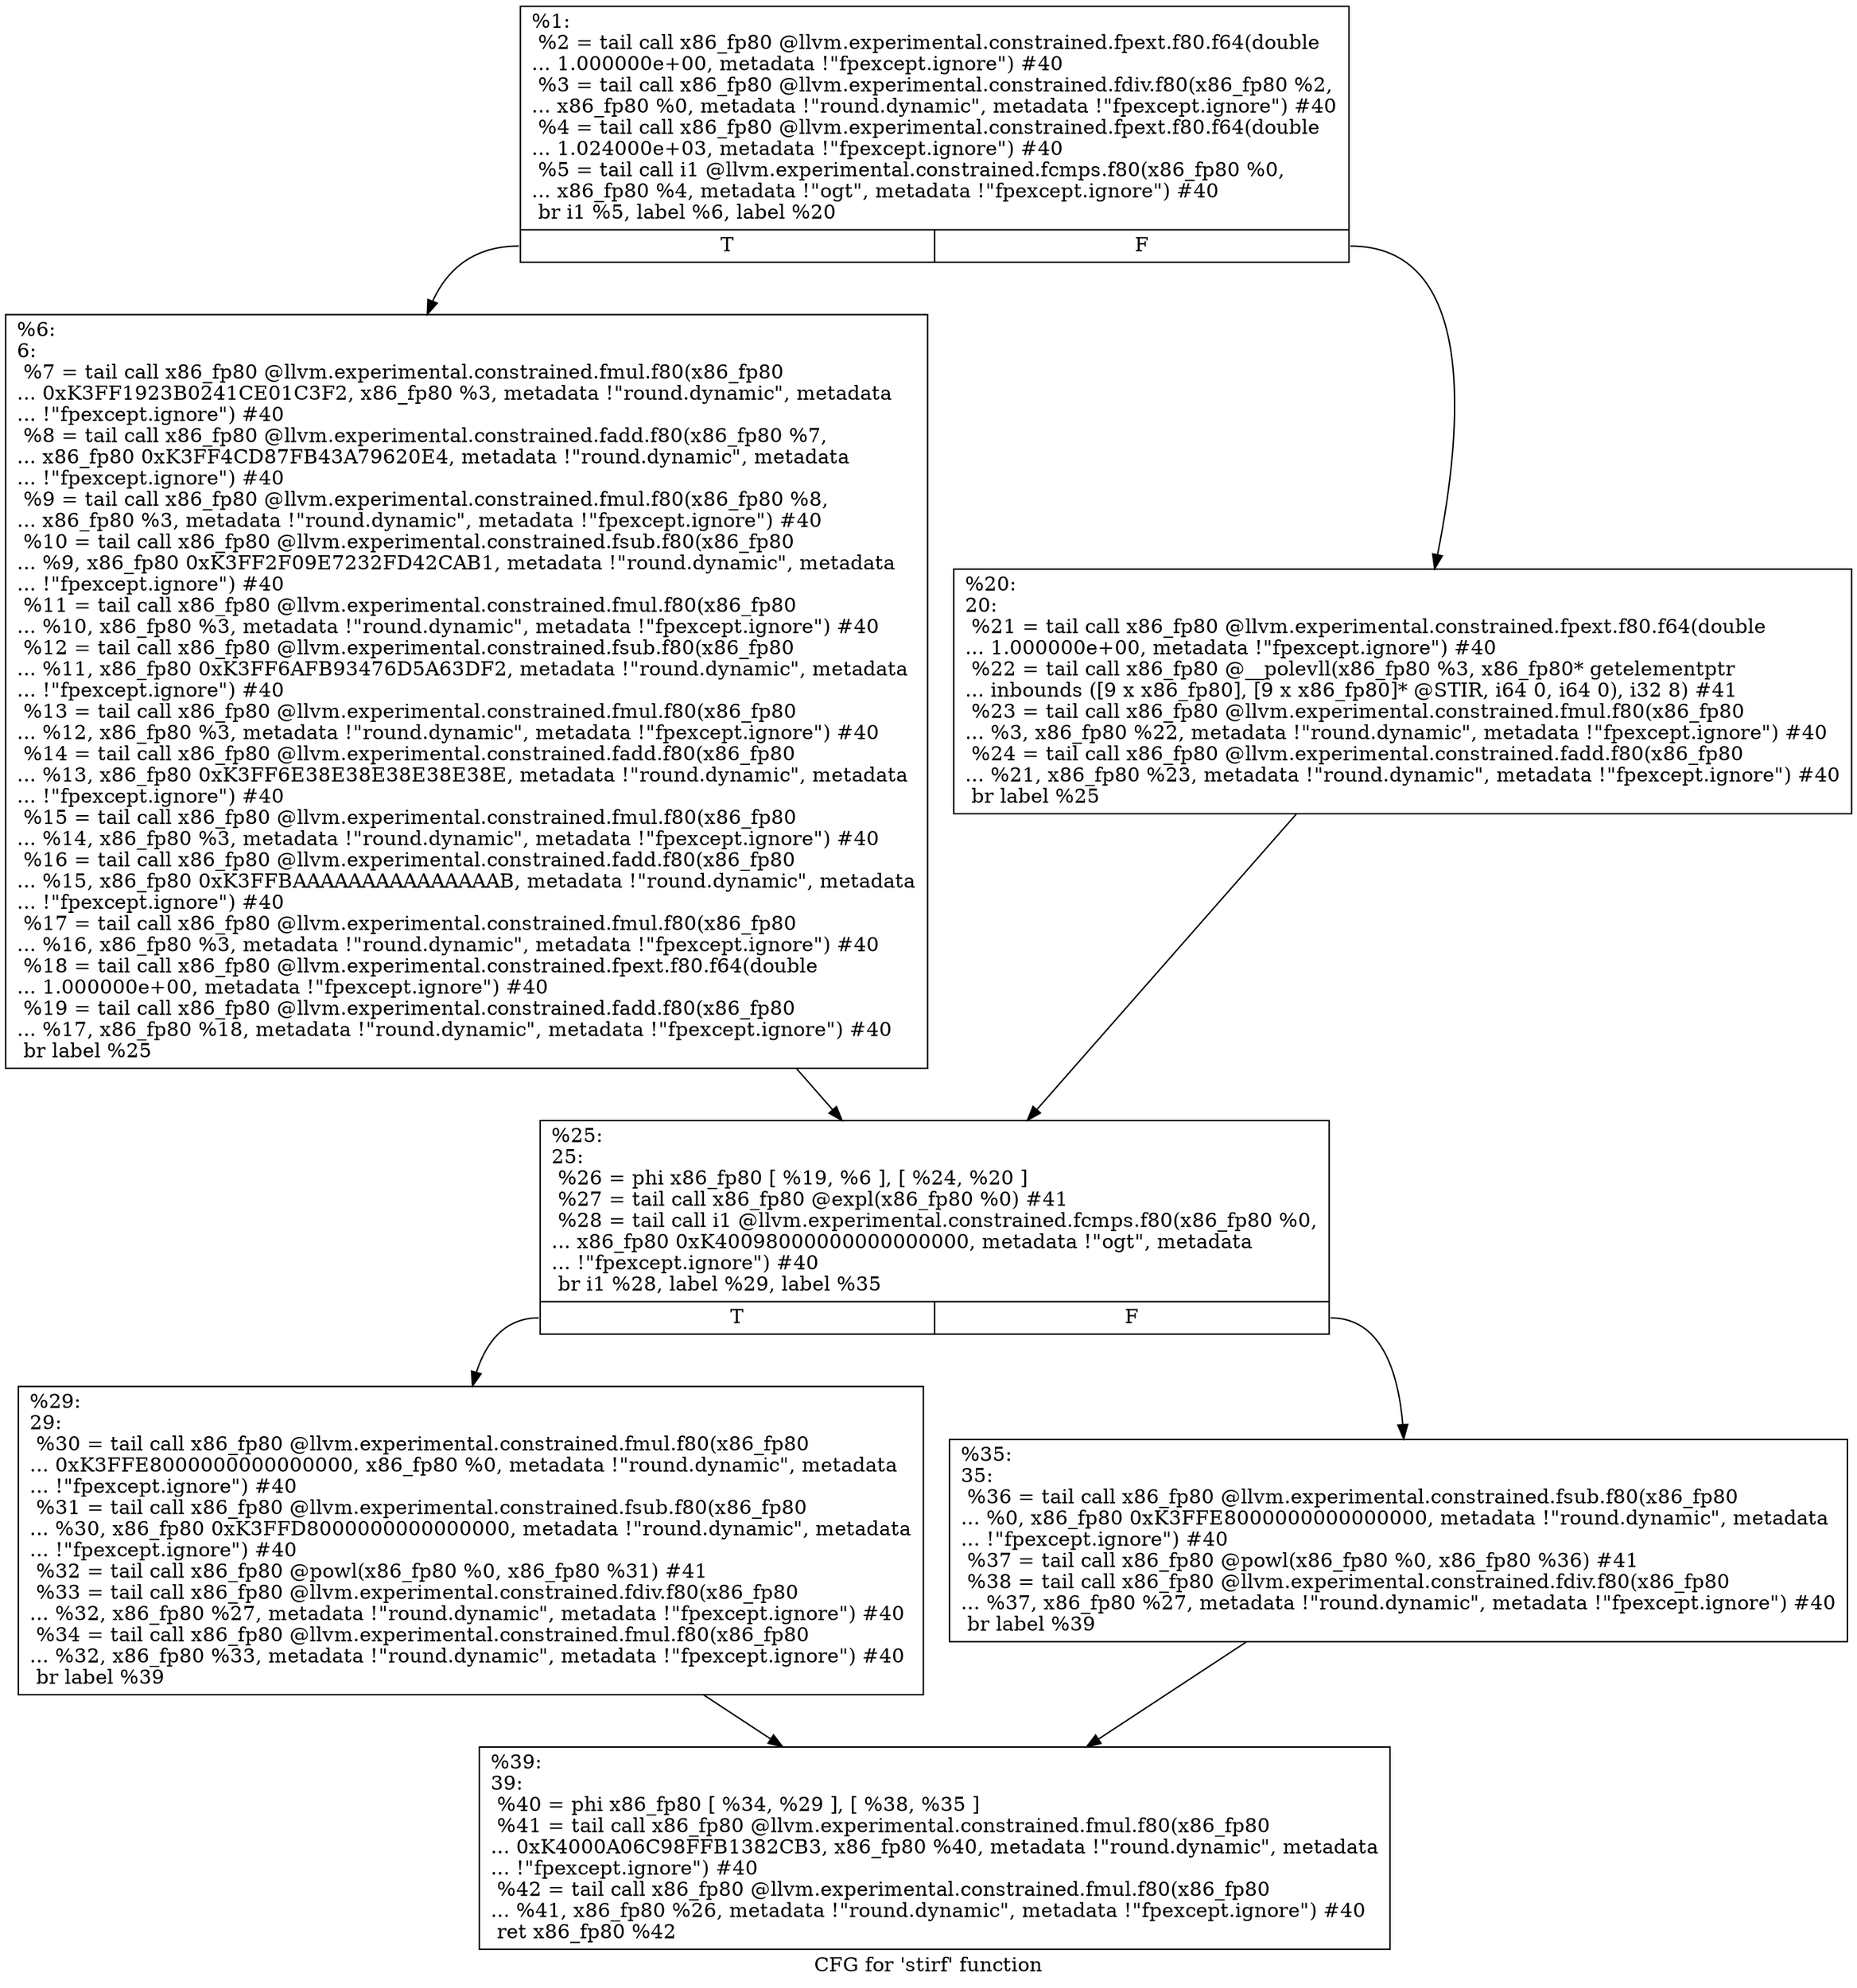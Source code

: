 digraph "CFG for 'stirf' function" {
	label="CFG for 'stirf' function";

	Node0x1afdbf0 [shape=record,label="{%1:\l  %2 = tail call x86_fp80 @llvm.experimental.constrained.fpext.f80.f64(double\l... 1.000000e+00, metadata !\"fpexcept.ignore\") #40\l  %3 = tail call x86_fp80 @llvm.experimental.constrained.fdiv.f80(x86_fp80 %2,\l... x86_fp80 %0, metadata !\"round.dynamic\", metadata !\"fpexcept.ignore\") #40\l  %4 = tail call x86_fp80 @llvm.experimental.constrained.fpext.f80.f64(double\l... 1.024000e+03, metadata !\"fpexcept.ignore\") #40\l  %5 = tail call i1 @llvm.experimental.constrained.fcmps.f80(x86_fp80 %0,\l... x86_fp80 %4, metadata !\"ogt\", metadata !\"fpexcept.ignore\") #40\l  br i1 %5, label %6, label %20\l|{<s0>T|<s1>F}}"];
	Node0x1afdbf0:s0 -> Node0x1afdc80;
	Node0x1afdbf0:s1 -> Node0x1afdcd0;
	Node0x1afdc80 [shape=record,label="{%6:\l6:                                                \l  %7 = tail call x86_fp80 @llvm.experimental.constrained.fmul.f80(x86_fp80\l... 0xK3FF1923B0241CE01C3F2, x86_fp80 %3, metadata !\"round.dynamic\", metadata\l... !\"fpexcept.ignore\") #40\l  %8 = tail call x86_fp80 @llvm.experimental.constrained.fadd.f80(x86_fp80 %7,\l... x86_fp80 0xK3FF4CD87FB43A79620E4, metadata !\"round.dynamic\", metadata\l... !\"fpexcept.ignore\") #40\l  %9 = tail call x86_fp80 @llvm.experimental.constrained.fmul.f80(x86_fp80 %8,\l... x86_fp80 %3, metadata !\"round.dynamic\", metadata !\"fpexcept.ignore\") #40\l  %10 = tail call x86_fp80 @llvm.experimental.constrained.fsub.f80(x86_fp80\l... %9, x86_fp80 0xK3FF2F09E7232FD42CAB1, metadata !\"round.dynamic\", metadata\l... !\"fpexcept.ignore\") #40\l  %11 = tail call x86_fp80 @llvm.experimental.constrained.fmul.f80(x86_fp80\l... %10, x86_fp80 %3, metadata !\"round.dynamic\", metadata !\"fpexcept.ignore\") #40\l  %12 = tail call x86_fp80 @llvm.experimental.constrained.fsub.f80(x86_fp80\l... %11, x86_fp80 0xK3FF6AFB93476D5A63DF2, metadata !\"round.dynamic\", metadata\l... !\"fpexcept.ignore\") #40\l  %13 = tail call x86_fp80 @llvm.experimental.constrained.fmul.f80(x86_fp80\l... %12, x86_fp80 %3, metadata !\"round.dynamic\", metadata !\"fpexcept.ignore\") #40\l  %14 = tail call x86_fp80 @llvm.experimental.constrained.fadd.f80(x86_fp80\l... %13, x86_fp80 0xK3FF6E38E38E38E38E38E, metadata !\"round.dynamic\", metadata\l... !\"fpexcept.ignore\") #40\l  %15 = tail call x86_fp80 @llvm.experimental.constrained.fmul.f80(x86_fp80\l... %14, x86_fp80 %3, metadata !\"round.dynamic\", metadata !\"fpexcept.ignore\") #40\l  %16 = tail call x86_fp80 @llvm.experimental.constrained.fadd.f80(x86_fp80\l... %15, x86_fp80 0xK3FFBAAAAAAAAAAAAAAAB, metadata !\"round.dynamic\", metadata\l... !\"fpexcept.ignore\") #40\l  %17 = tail call x86_fp80 @llvm.experimental.constrained.fmul.f80(x86_fp80\l... %16, x86_fp80 %3, metadata !\"round.dynamic\", metadata !\"fpexcept.ignore\") #40\l  %18 = tail call x86_fp80 @llvm.experimental.constrained.fpext.f80.f64(double\l... 1.000000e+00, metadata !\"fpexcept.ignore\") #40\l  %19 = tail call x86_fp80 @llvm.experimental.constrained.fadd.f80(x86_fp80\l... %17, x86_fp80 %18, metadata !\"round.dynamic\", metadata !\"fpexcept.ignore\") #40\l  br label %25\l}"];
	Node0x1afdc80 -> Node0x1afdd20;
	Node0x1afdcd0 [shape=record,label="{%20:\l20:                                               \l  %21 = tail call x86_fp80 @llvm.experimental.constrained.fpext.f80.f64(double\l... 1.000000e+00, metadata !\"fpexcept.ignore\") #40\l  %22 = tail call x86_fp80 @__polevll(x86_fp80 %3, x86_fp80* getelementptr\l... inbounds ([9 x x86_fp80], [9 x x86_fp80]* @STIR, i64 0, i64 0), i32 8) #41\l  %23 = tail call x86_fp80 @llvm.experimental.constrained.fmul.f80(x86_fp80\l... %3, x86_fp80 %22, metadata !\"round.dynamic\", metadata !\"fpexcept.ignore\") #40\l  %24 = tail call x86_fp80 @llvm.experimental.constrained.fadd.f80(x86_fp80\l... %21, x86_fp80 %23, metadata !\"round.dynamic\", metadata !\"fpexcept.ignore\") #40\l  br label %25\l}"];
	Node0x1afdcd0 -> Node0x1afdd20;
	Node0x1afdd20 [shape=record,label="{%25:\l25:                                               \l  %26 = phi x86_fp80 [ %19, %6 ], [ %24, %20 ]\l  %27 = tail call x86_fp80 @expl(x86_fp80 %0) #41\l  %28 = tail call i1 @llvm.experimental.constrained.fcmps.f80(x86_fp80 %0,\l... x86_fp80 0xK40098000000000000000, metadata !\"ogt\", metadata\l... !\"fpexcept.ignore\") #40\l  br i1 %28, label %29, label %35\l|{<s0>T|<s1>F}}"];
	Node0x1afdd20:s0 -> Node0x1afdd70;
	Node0x1afdd20:s1 -> Node0x1afddc0;
	Node0x1afdd70 [shape=record,label="{%29:\l29:                                               \l  %30 = tail call x86_fp80 @llvm.experimental.constrained.fmul.f80(x86_fp80\l... 0xK3FFE8000000000000000, x86_fp80 %0, metadata !\"round.dynamic\", metadata\l... !\"fpexcept.ignore\") #40\l  %31 = tail call x86_fp80 @llvm.experimental.constrained.fsub.f80(x86_fp80\l... %30, x86_fp80 0xK3FFD8000000000000000, metadata !\"round.dynamic\", metadata\l... !\"fpexcept.ignore\") #40\l  %32 = tail call x86_fp80 @powl(x86_fp80 %0, x86_fp80 %31) #41\l  %33 = tail call x86_fp80 @llvm.experimental.constrained.fdiv.f80(x86_fp80\l... %32, x86_fp80 %27, metadata !\"round.dynamic\", metadata !\"fpexcept.ignore\") #40\l  %34 = tail call x86_fp80 @llvm.experimental.constrained.fmul.f80(x86_fp80\l... %32, x86_fp80 %33, metadata !\"round.dynamic\", metadata !\"fpexcept.ignore\") #40\l  br label %39\l}"];
	Node0x1afdd70 -> Node0x1afde10;
	Node0x1afddc0 [shape=record,label="{%35:\l35:                                               \l  %36 = tail call x86_fp80 @llvm.experimental.constrained.fsub.f80(x86_fp80\l... %0, x86_fp80 0xK3FFE8000000000000000, metadata !\"round.dynamic\", metadata\l... !\"fpexcept.ignore\") #40\l  %37 = tail call x86_fp80 @powl(x86_fp80 %0, x86_fp80 %36) #41\l  %38 = tail call x86_fp80 @llvm.experimental.constrained.fdiv.f80(x86_fp80\l... %37, x86_fp80 %27, metadata !\"round.dynamic\", metadata !\"fpexcept.ignore\") #40\l  br label %39\l}"];
	Node0x1afddc0 -> Node0x1afde10;
	Node0x1afde10 [shape=record,label="{%39:\l39:                                               \l  %40 = phi x86_fp80 [ %34, %29 ], [ %38, %35 ]\l  %41 = tail call x86_fp80 @llvm.experimental.constrained.fmul.f80(x86_fp80\l... 0xK4000A06C98FFB1382CB3, x86_fp80 %40, metadata !\"round.dynamic\", metadata\l... !\"fpexcept.ignore\") #40\l  %42 = tail call x86_fp80 @llvm.experimental.constrained.fmul.f80(x86_fp80\l... %41, x86_fp80 %26, metadata !\"round.dynamic\", metadata !\"fpexcept.ignore\") #40\l  ret x86_fp80 %42\l}"];
}
